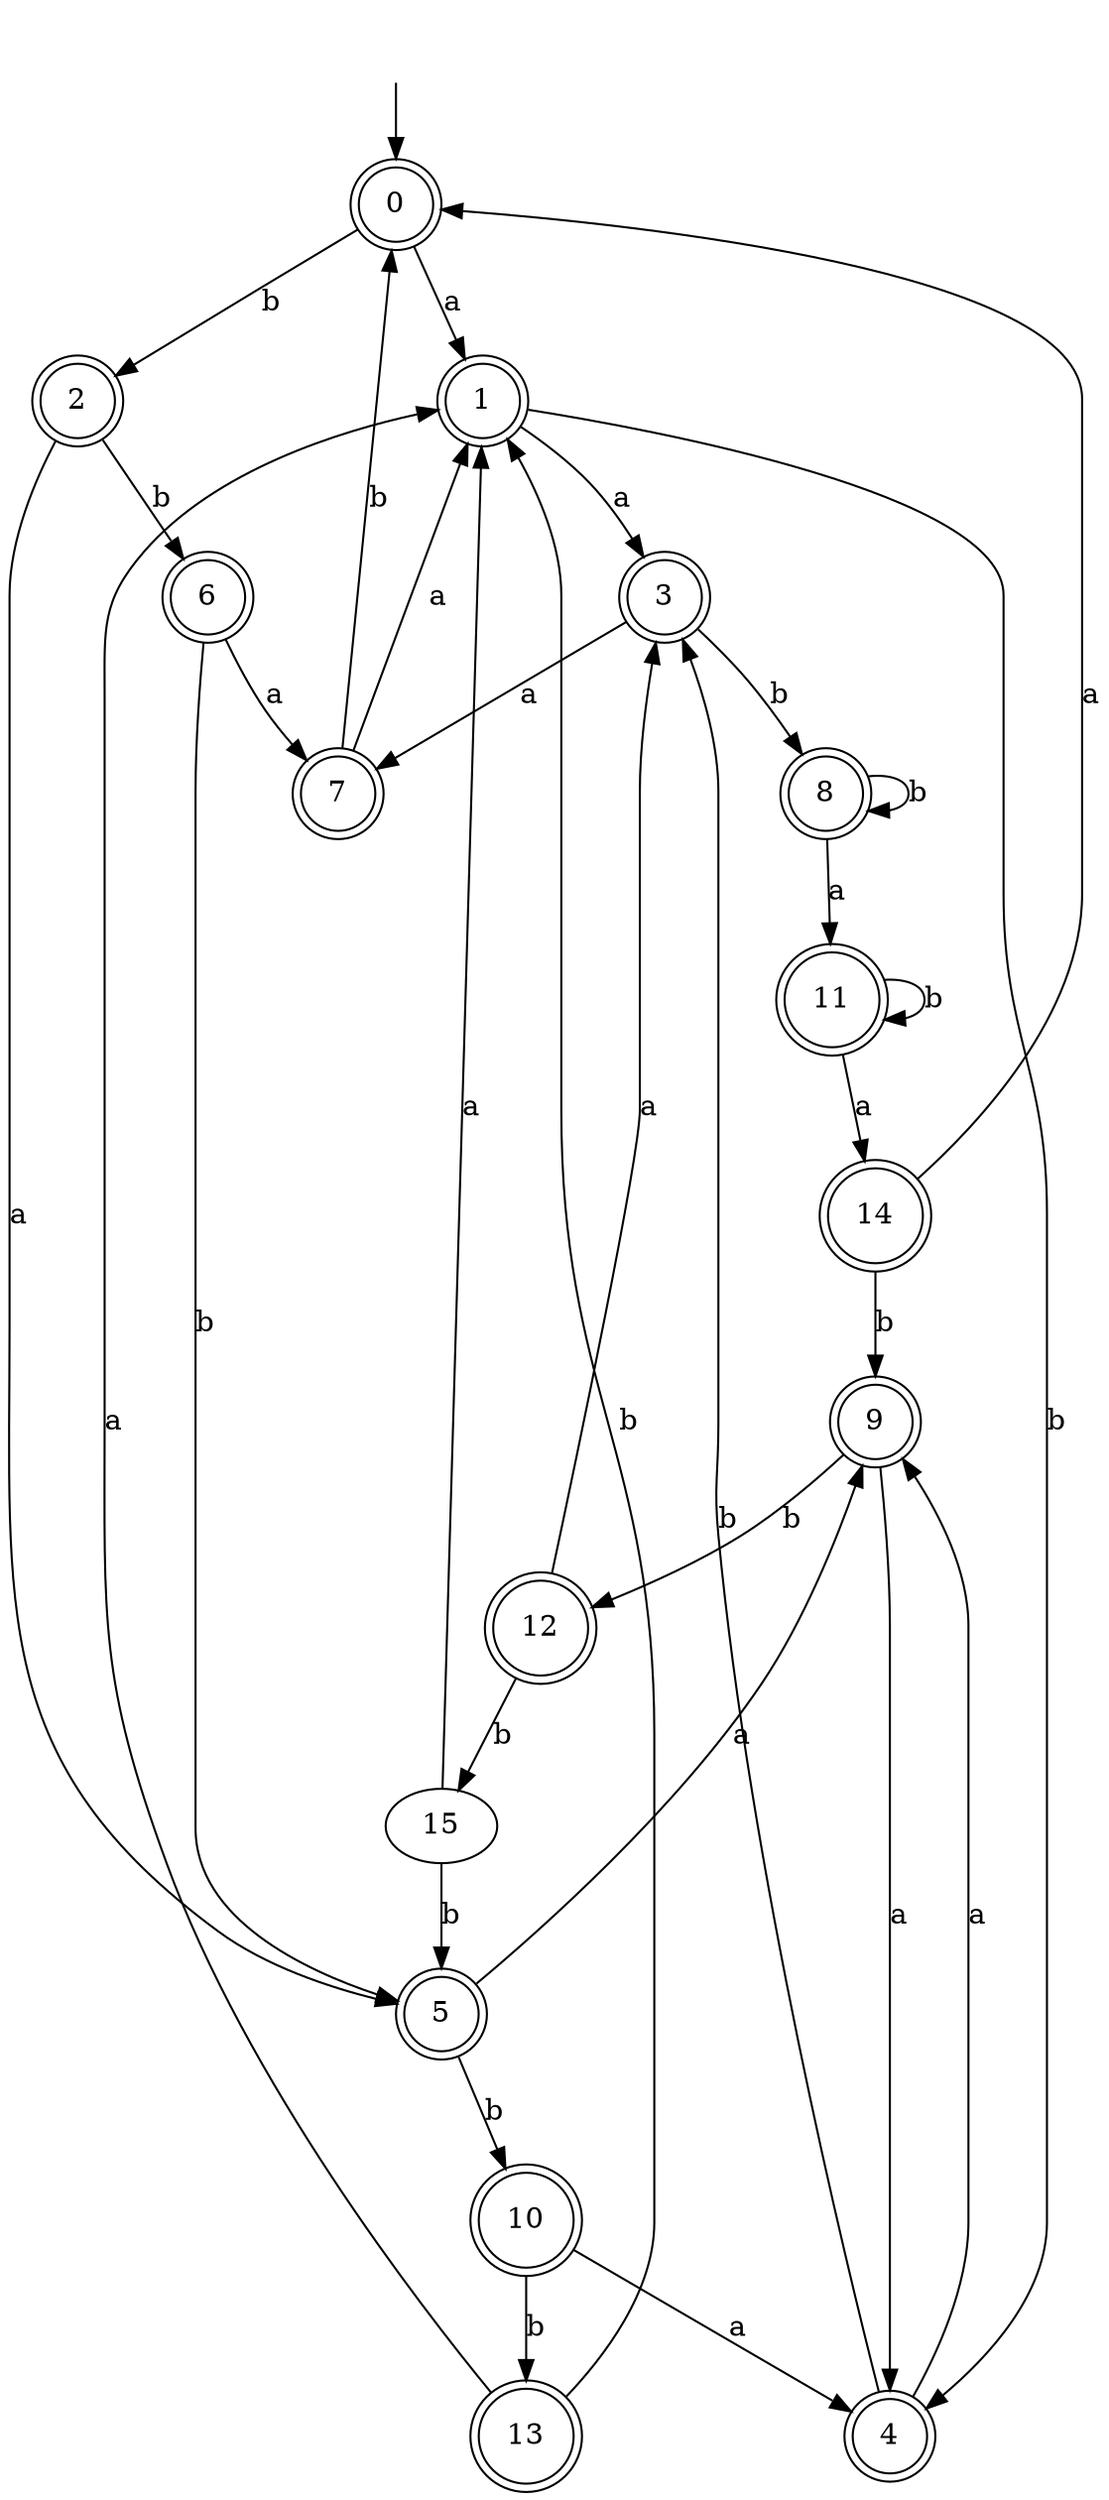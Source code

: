 digraph RandomDFA {
  __start0 [label="", shape=none];
  __start0 -> 0 [label=""];
  0 [shape=circle] [shape=doublecircle]
  0 -> 1 [label="a"]
  0 -> 2 [label="b"]
  1 [shape=doublecircle]
  1 -> 3 [label="a"]
  1 -> 4 [label="b"]
  2 [shape=doublecircle]
  2 -> 5 [label="a"]
  2 -> 6 [label="b"]
  3 [shape=doublecircle]
  3 -> 7 [label="a"]
  3 -> 8 [label="b"]
  4 [shape=doublecircle]
  4 -> 9 [label="a"]
  4 -> 3 [label="b"]
  5 [shape=doublecircle]
  5 -> 9 [label="a"]
  5 -> 10 [label="b"]
  6 [shape=doublecircle]
  6 -> 7 [label="a"]
  6 -> 5 [label="b"]
  7 [shape=doublecircle]
  7 -> 1 [label="a"]
  7 -> 0 [label="b"]
  8 [shape=doublecircle]
  8 -> 11 [label="a"]
  8 -> 8 [label="b"]
  9 [shape=doublecircle]
  9 -> 4 [label="a"]
  9 -> 12 [label="b"]
  10 [shape=doublecircle]
  10 -> 4 [label="a"]
  10 -> 13 [label="b"]
  11 [shape=doublecircle]
  11 -> 14 [label="a"]
  11 -> 11 [label="b"]
  12 [shape=doublecircle]
  12 -> 3 [label="a"]
  12 -> 15 [label="b"]
  13 [shape=doublecircle]
  13 -> 1 [label="a"]
  13 -> 1 [label="b"]
  14 [shape=doublecircle]
  14 -> 0 [label="a"]
  14 -> 9 [label="b"]
  15
  15 -> 1 [label="a"]
  15 -> 5 [label="b"]
}
